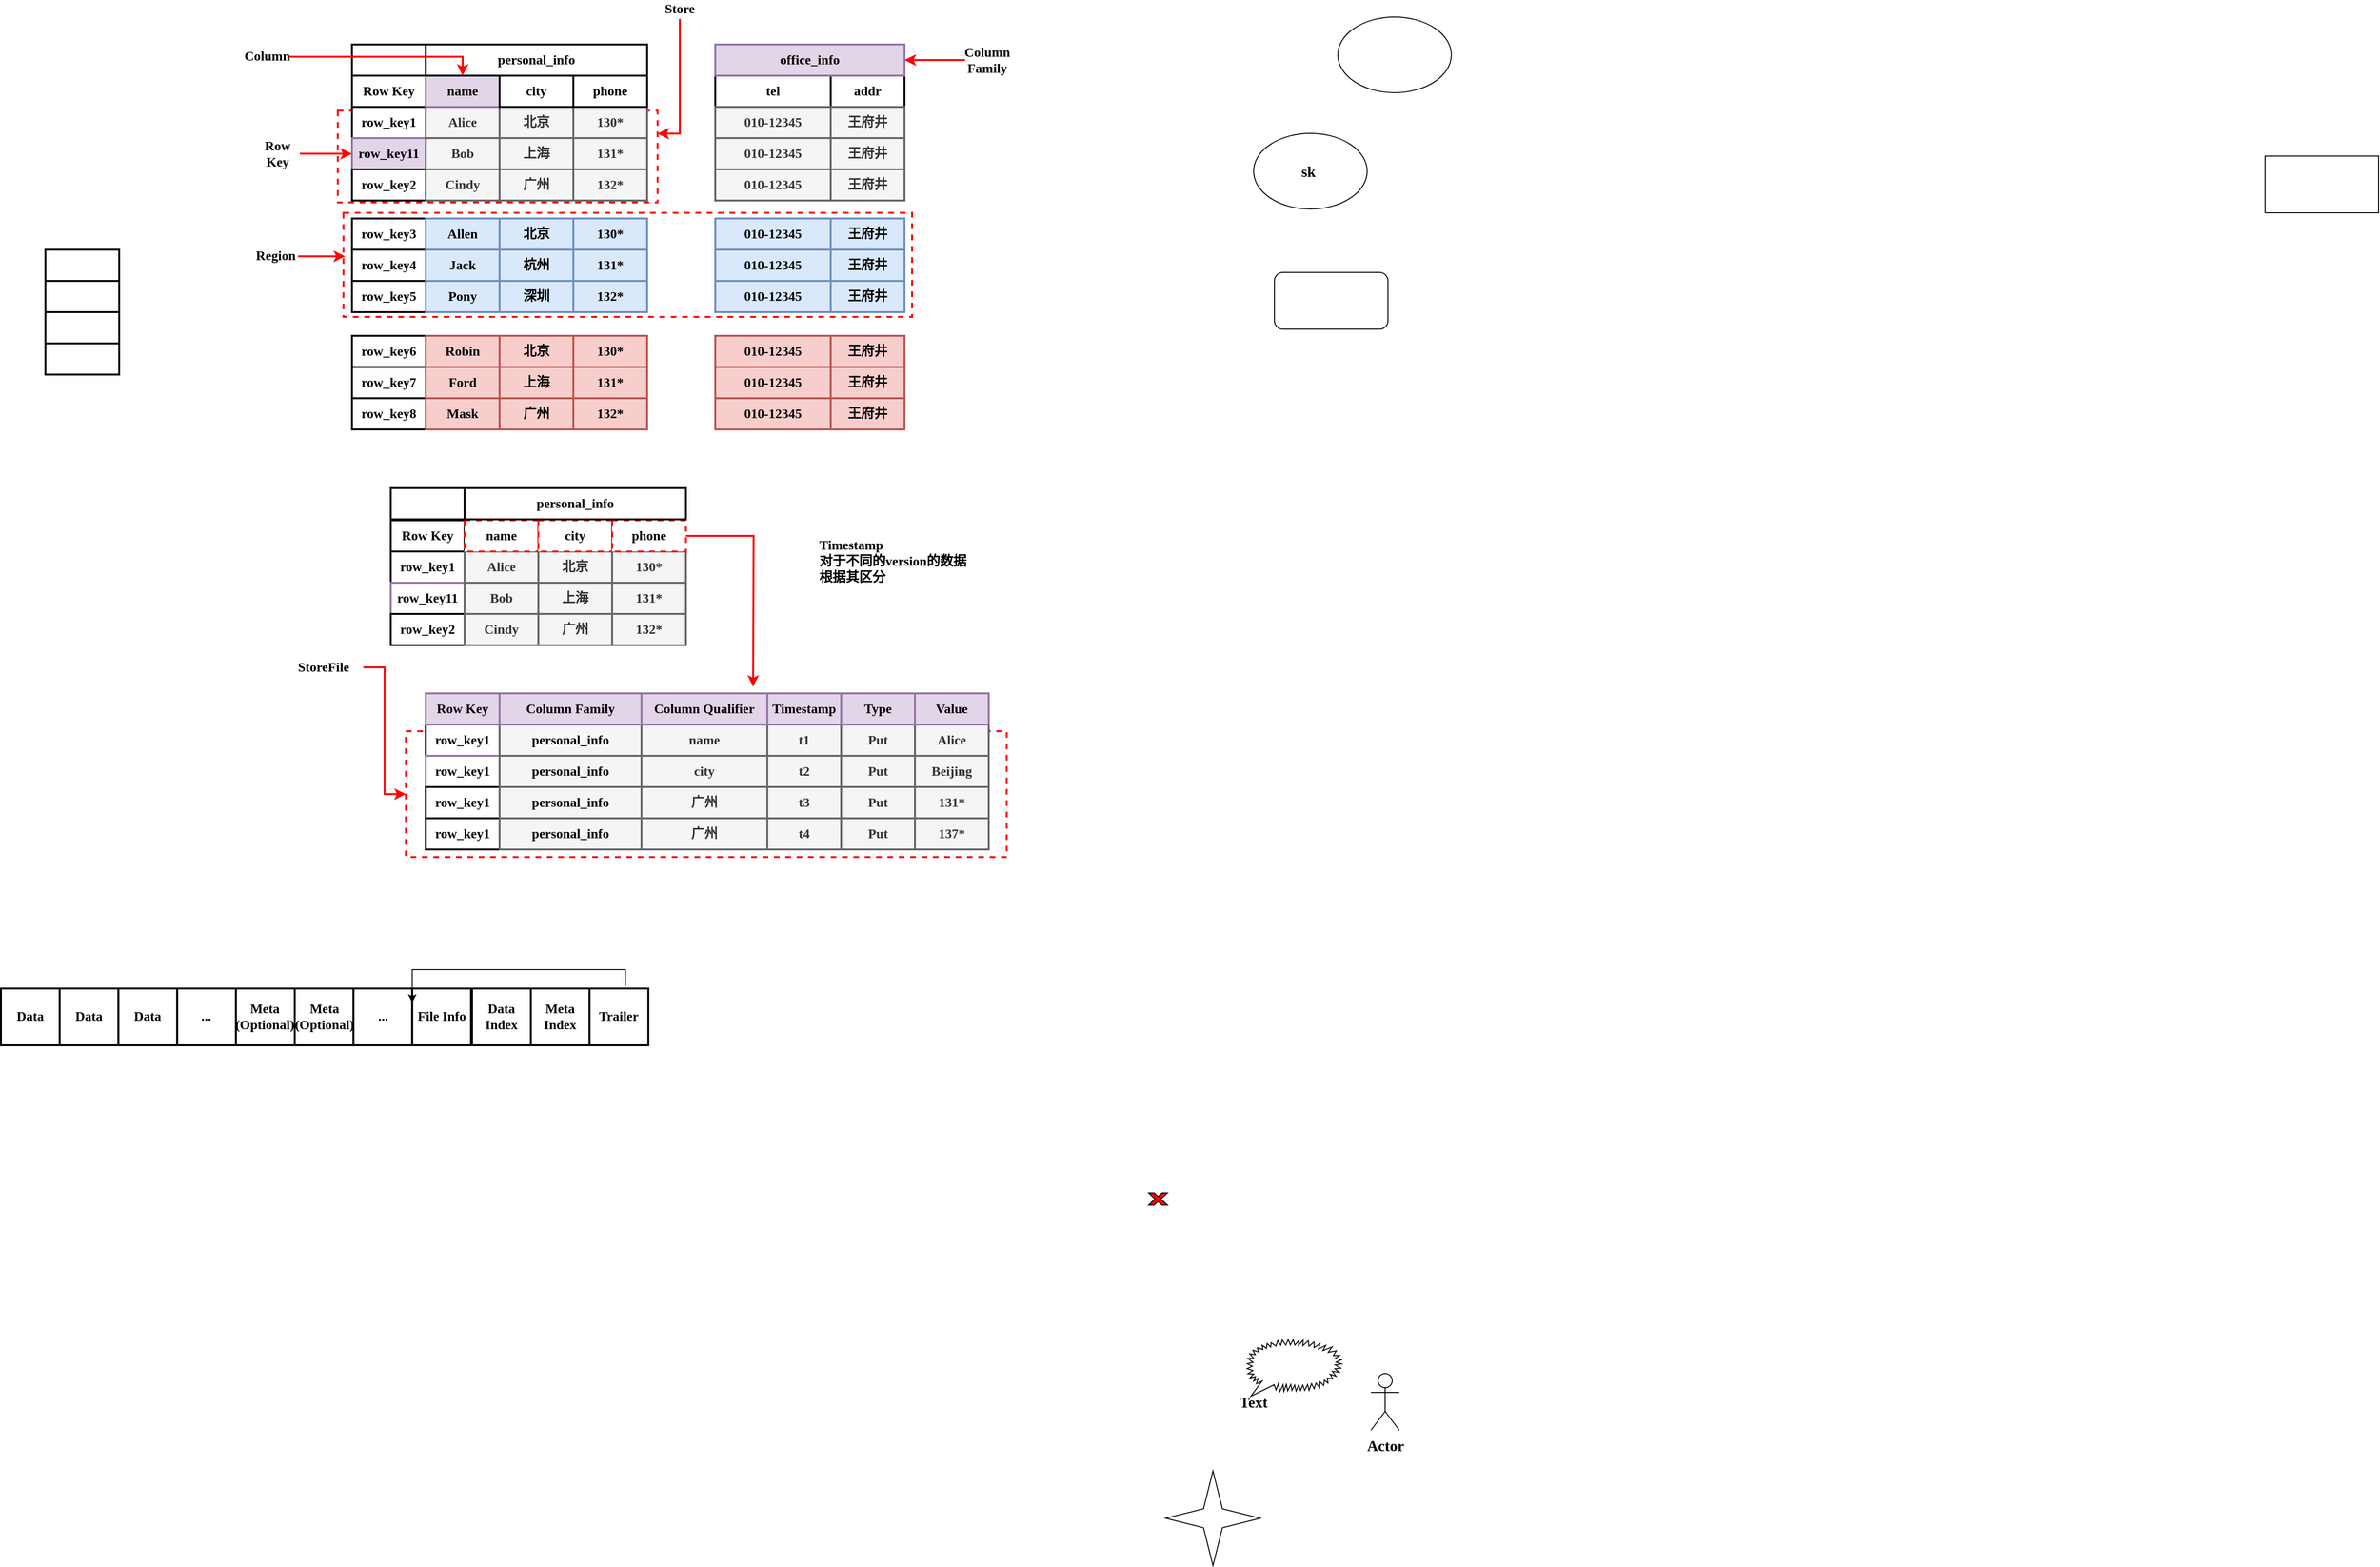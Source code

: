 <mxfile version="14.6.13" type="device"><diagram id="yTHQlGs4TL3CIF2GHuV0" name="第 1 页"><mxGraphModel dx="2306" dy="2036" grid="0" gridSize="10" guides="1" tooltips="1" connect="1" arrows="1" fold="1" page="0" pageScale="1" pageWidth="827" pageHeight="1169" math="0" shadow="0"><root><mxCell id="0"/><mxCell id="1" parent="0"/><mxCell id="HVZRBSFvEH20Pi79gYke-188" value="" style="rounded=0;whiteSpace=wrap;html=1;fontFamily=Comic Sans MS;fontSize=14;strokeColor=#FF0000;strokeWidth=2;fillColor=#FFFFFF;dashed=1;fontStyle=1" parent="1" vertex="1"><mxGeometry x="-713" y="-343" width="635" height="133" as="geometry"/></mxCell><mxCell id="HVZRBSFvEH20Pi79gYke-115" value="" style="rounded=0;whiteSpace=wrap;html=1;fontFamily=Comic Sans MS;fontSize=14;strokeColor=#FF0000;strokeWidth=2;fillColor=#FFFFFF;dashed=1;" parent="1" vertex="1"><mxGeometry x="-785" y="-999" width="338" height="97" as="geometry"/></mxCell><mxCell id="HVZRBSFvEH20Pi79gYke-112" value="" style="rounded=0;whiteSpace=wrap;html=1;fontFamily=Comic Sans MS;fontSize=14;strokeColor=#FF0000;strokeWidth=2;fillColor=#FFFFFF;dashed=1;fontStyle=1" parent="1" vertex="1"><mxGeometry x="-779" y="-891" width="601" height="110" as="geometry"/></mxCell><mxCell id="m-r-DU_sxK5bFgdA5GK0-1" value="" style="rounded=0;whiteSpace=wrap;html=1;fontFamily=Comic Sans MS;fontStyle=1;fontSize=16;" parent="1" vertex="1"><mxGeometry x="1252" y="-951" width="120" height="60" as="geometry"/></mxCell><mxCell id="m-r-DU_sxK5bFgdA5GK0-2" value="Text" style="text;html=1;strokeColor=none;fillColor=none;align=center;verticalAlign=middle;whiteSpace=wrap;rounded=0;fontFamily=Comic Sans MS;fontStyle=1;fontSize=16;" parent="1" vertex="1"><mxGeometry x="163" y="356" width="40" height="20" as="geometry"/></mxCell><mxCell id="m-r-DU_sxK5bFgdA5GK0-3" value="Actor" style="shape=umlActor;verticalLabelPosition=bottom;verticalAlign=top;html=1;outlineConnect=0;fontFamily=Comic Sans MS;fontStyle=1;fontSize=16;" parent="1" vertex="1"><mxGeometry x="307" y="336" width="30" height="60" as="geometry"/></mxCell><mxCell id="m-r-DU_sxK5bFgdA5GK0-4" value="" style="verticalLabelPosition=bottom;verticalAlign=top;html=1;shape=mxgraph.basic.4_point_star_2;dx=0.8;fontFamily=Comic Sans MS;fontStyle=1;fontSize=16;" parent="1" vertex="1"><mxGeometry x="90" y="439" width="100" height="100" as="geometry"/></mxCell><mxCell id="m-r-DU_sxK5bFgdA5GK0-5" value="" style="whiteSpace=wrap;html=1;shape=mxgraph.basic.loud_callout;fontFamily=Comic Sans MS;fontStyle=1;fontSize=16;" parent="1" vertex="1"><mxGeometry x="176" y="300" width="100" height="60" as="geometry"/></mxCell><mxCell id="m-r-DU_sxK5bFgdA5GK0-6" value="" style="verticalLabelPosition=bottom;verticalAlign=top;html=1;shape=mxgraph.basic.x;fontFamily=Comic Sans MS;fillColor=#FF0000;fontStyle=1;fontSize=16;" parent="1" vertex="1"><mxGeometry x="72" y="145" width="20" height="13" as="geometry"/></mxCell><mxCell id="m-r-DU_sxK5bFgdA5GK0-9" value="sk&amp;nbsp;" style="ellipse;whiteSpace=wrap;html=1;fontFamily=Comic Sans MS;fillColor=none;fontStyle=1;fontSize=16;" parent="1" vertex="1"><mxGeometry x="183" y="-975" width="120" height="80" as="geometry"/></mxCell><mxCell id="m-r-DU_sxK5bFgdA5GK0-10" value="" style="ellipse;whiteSpace=wrap;html=1;fontFamily=Comic Sans MS;fillColor=none;fontStyle=1;fontSize=16;" parent="1" vertex="1"><mxGeometry x="272" y="-1098" width="120" height="80" as="geometry"/></mxCell><mxCell id="m-r-DU_sxK5bFgdA5GK0-11" value="" style="rounded=1;whiteSpace=wrap;html=1;fontFamily=Comic Sans MS;fillColor=none;fontStyle=1;fontSize=16;" parent="1" vertex="1"><mxGeometry x="205" y="-828" width="120" height="60" as="geometry"/></mxCell><mxCell id="HVZRBSFvEH20Pi79gYke-19" value="row_key1" style="rounded=0;whiteSpace=wrap;html=1;strokeWidth=2;fontFamily=Comic Sans MS;fontStyle=1;fontSize=14;" parent="1" vertex="1"><mxGeometry x="-770" y="-1003" width="78" height="33" as="geometry"/></mxCell><mxCell id="HVZRBSFvEH20Pi79gYke-20" value="Row Key" style="rounded=0;whiteSpace=wrap;html=1;strokeWidth=2;fontFamily=Comic Sans MS;fontStyle=1;fontSize=14;" parent="1" vertex="1"><mxGeometry x="-770" y="-1036" width="78" height="33" as="geometry"/></mxCell><mxCell id="HVZRBSFvEH20Pi79gYke-22" value="row_key11" style="rounded=0;whiteSpace=wrap;html=1;strokeWidth=2;fontFamily=Comic Sans MS;fontStyle=1;fontSize=14;fillColor=#e1d5e7;strokeColor=#9673a6;" parent="1" vertex="1"><mxGeometry x="-770" y="-970" width="78" height="33" as="geometry"/></mxCell><mxCell id="HVZRBSFvEH20Pi79gYke-23" value="row_key2" style="rounded=0;whiteSpace=wrap;html=1;strokeWidth=2;fontFamily=Comic Sans MS;fontStyle=1;fontSize=14;" parent="1" vertex="1"><mxGeometry x="-770" y="-937" width="78" height="33" as="geometry"/></mxCell><mxCell id="HVZRBSFvEH20Pi79gYke-32" value="" style="rounded=0;whiteSpace=wrap;html=1;strokeWidth=2;fontStyle=1" parent="1" vertex="1"><mxGeometry x="-1094" y="-819" width="78" height="33" as="geometry"/></mxCell><mxCell id="HVZRBSFvEH20Pi79gYke-33" value="" style="rounded=0;whiteSpace=wrap;html=1;strokeWidth=2;fontStyle=1" parent="1" vertex="1"><mxGeometry x="-1094" y="-852" width="78" height="33" as="geometry"/></mxCell><mxCell id="HVZRBSFvEH20Pi79gYke-34" value="" style="rounded=0;whiteSpace=wrap;html=1;strokeWidth=2;fontStyle=1" parent="1" vertex="1"><mxGeometry x="-1094" y="-786" width="78" height="33" as="geometry"/></mxCell><mxCell id="HVZRBSFvEH20Pi79gYke-35" value="" style="rounded=0;whiteSpace=wrap;html=1;strokeWidth=2;fontStyle=1" parent="1" vertex="1"><mxGeometry x="-1094" y="-753" width="78" height="33" as="geometry"/></mxCell><mxCell id="HVZRBSFvEH20Pi79gYke-36" value="Alice" style="rounded=0;whiteSpace=wrap;html=1;strokeWidth=2;fontFamily=Comic Sans MS;fontStyle=1;fontSize=14;fillColor=#f5f5f5;strokeColor=#666666;fontColor=#333333;" parent="1" vertex="1"><mxGeometry x="-692" y="-1003" width="78" height="33" as="geometry"/></mxCell><mxCell id="HVZRBSFvEH20Pi79gYke-37" value="name" style="rounded=0;whiteSpace=wrap;html=1;strokeWidth=2;fontFamily=Comic Sans MS;fontStyle=1;fontSize=14;fillColor=#e1d5e7;strokeColor=#9673a6;" parent="1" vertex="1"><mxGeometry x="-692" y="-1036" width="78" height="33" as="geometry"/></mxCell><mxCell id="HVZRBSFvEH20Pi79gYke-38" value="Bob" style="rounded=0;whiteSpace=wrap;html=1;strokeWidth=2;fontFamily=Comic Sans MS;fontStyle=1;fontSize=14;fillColor=#f5f5f5;strokeColor=#666666;fontColor=#333333;" parent="1" vertex="1"><mxGeometry x="-692" y="-970" width="78" height="33" as="geometry"/></mxCell><mxCell id="HVZRBSFvEH20Pi79gYke-39" value="Cindy" style="rounded=0;whiteSpace=wrap;html=1;strokeWidth=2;fontFamily=Comic Sans MS;fontStyle=1;fontSize=14;fillColor=#f5f5f5;strokeColor=#666666;fontColor=#333333;" parent="1" vertex="1"><mxGeometry x="-692" y="-937" width="78" height="33" as="geometry"/></mxCell><mxCell id="HVZRBSFvEH20Pi79gYke-40" value="北京" style="rounded=0;whiteSpace=wrap;html=1;strokeWidth=2;fontFamily=Comic Sans MS;fontStyle=1;fontSize=14;fillColor=#f5f5f5;strokeColor=#666666;fontColor=#333333;" parent="1" vertex="1"><mxGeometry x="-614" y="-1003" width="78" height="33" as="geometry"/></mxCell><mxCell id="HVZRBSFvEH20Pi79gYke-41" value="city" style="rounded=0;whiteSpace=wrap;html=1;strokeWidth=2;fontFamily=Comic Sans MS;fontStyle=1;fontSize=14;" parent="1" vertex="1"><mxGeometry x="-614" y="-1036" width="78" height="33" as="geometry"/></mxCell><mxCell id="HVZRBSFvEH20Pi79gYke-42" value="上海" style="rounded=0;whiteSpace=wrap;html=1;strokeWidth=2;fontFamily=Comic Sans MS;fontStyle=1;fontSize=14;fillColor=#f5f5f5;strokeColor=#666666;fontColor=#333333;" parent="1" vertex="1"><mxGeometry x="-614" y="-970" width="78" height="33" as="geometry"/></mxCell><mxCell id="HVZRBSFvEH20Pi79gYke-43" value="广州" style="rounded=0;whiteSpace=wrap;html=1;strokeWidth=2;fontFamily=Comic Sans MS;fontStyle=1;fontSize=14;fillColor=#f5f5f5;strokeColor=#666666;fontColor=#333333;" parent="1" vertex="1"><mxGeometry x="-614" y="-937" width="78" height="33" as="geometry"/></mxCell><mxCell id="HVZRBSFvEH20Pi79gYke-44" value="130*" style="rounded=0;whiteSpace=wrap;html=1;strokeWidth=2;fontFamily=Comic Sans MS;fontStyle=1;fontSize=14;fillColor=#f5f5f5;strokeColor=#666666;fontColor=#333333;" parent="1" vertex="1"><mxGeometry x="-536" y="-1003" width="78" height="33" as="geometry"/></mxCell><mxCell id="HVZRBSFvEH20Pi79gYke-45" value="phone" style="rounded=0;whiteSpace=wrap;html=1;strokeWidth=2;fontFamily=Comic Sans MS;fontStyle=1;fontSize=14;" parent="1" vertex="1"><mxGeometry x="-536" y="-1036" width="78" height="33" as="geometry"/></mxCell><mxCell id="HVZRBSFvEH20Pi79gYke-46" value="&lt;span&gt;131*&lt;/span&gt;" style="rounded=0;whiteSpace=wrap;html=1;strokeWidth=2;fontFamily=Comic Sans MS;fontStyle=1;fontSize=14;fillColor=#f5f5f5;strokeColor=#666666;fontColor=#333333;" parent="1" vertex="1"><mxGeometry x="-536" y="-970" width="78" height="33" as="geometry"/></mxCell><mxCell id="HVZRBSFvEH20Pi79gYke-47" value="&lt;span&gt;132*&lt;/span&gt;" style="rounded=0;whiteSpace=wrap;html=1;strokeWidth=2;fontFamily=Comic Sans MS;fontStyle=1;fontSize=14;fillColor=#f5f5f5;strokeColor=#666666;fontColor=#333333;" parent="1" vertex="1"><mxGeometry x="-536" y="-937" width="78" height="33" as="geometry"/></mxCell><mxCell id="HVZRBSFvEH20Pi79gYke-52" value="personal_info" style="rounded=0;whiteSpace=wrap;html=1;strokeWidth=2;fontFamily=Comic Sans MS;fontStyle=1;fontSize=14;" parent="1" vertex="1"><mxGeometry x="-692" y="-1069" width="234" height="33" as="geometry"/></mxCell><mxCell id="HVZRBSFvEH20Pi79gYke-53" value="" style="rounded=0;whiteSpace=wrap;html=1;strokeWidth=2;fontFamily=Comic Sans MS;fontStyle=1;fontSize=14;" parent="1" vertex="1"><mxGeometry x="-770" y="-1069" width="78" height="33" as="geometry"/></mxCell><mxCell id="HVZRBSFvEH20Pi79gYke-54" value="row_key3" style="rounded=0;whiteSpace=wrap;html=1;strokeWidth=2;fontFamily=Comic Sans MS;fontStyle=1;fontSize=14;" parent="1" vertex="1"><mxGeometry x="-770" y="-885" width="78" height="33" as="geometry"/></mxCell><mxCell id="HVZRBSFvEH20Pi79gYke-55" value="row_key4" style="rounded=0;whiteSpace=wrap;html=1;strokeWidth=2;fontFamily=Comic Sans MS;fontStyle=1;fontSize=14;" parent="1" vertex="1"><mxGeometry x="-770" y="-852" width="78" height="33" as="geometry"/></mxCell><mxCell id="HVZRBSFvEH20Pi79gYke-56" value="row_key5" style="rounded=0;whiteSpace=wrap;html=1;strokeWidth=2;fontFamily=Comic Sans MS;fontStyle=1;fontSize=14;" parent="1" vertex="1"><mxGeometry x="-770" y="-819" width="78" height="33" as="geometry"/></mxCell><mxCell id="HVZRBSFvEH20Pi79gYke-57" value="Allen" style="rounded=0;whiteSpace=wrap;html=1;strokeWidth=2;fontFamily=Comic Sans MS;fontStyle=1;fontSize=14;fillColor=#dae8fc;strokeColor=#6c8ebf;" parent="1" vertex="1"><mxGeometry x="-692" y="-885" width="78" height="33" as="geometry"/></mxCell><mxCell id="HVZRBSFvEH20Pi79gYke-58" value="Jack" style="rounded=0;whiteSpace=wrap;html=1;strokeWidth=2;fontFamily=Comic Sans MS;fontStyle=1;fontSize=14;fillColor=#dae8fc;strokeColor=#6c8ebf;" parent="1" vertex="1"><mxGeometry x="-692" y="-852" width="78" height="33" as="geometry"/></mxCell><mxCell id="HVZRBSFvEH20Pi79gYke-59" value="Pony" style="rounded=0;whiteSpace=wrap;html=1;strokeWidth=2;fontFamily=Comic Sans MS;fontStyle=1;fontSize=14;fillColor=#dae8fc;strokeColor=#6c8ebf;" parent="1" vertex="1"><mxGeometry x="-692" y="-819" width="78" height="33" as="geometry"/></mxCell><mxCell id="HVZRBSFvEH20Pi79gYke-60" value="北京" style="rounded=0;whiteSpace=wrap;html=1;strokeWidth=2;fontFamily=Comic Sans MS;fontStyle=1;fontSize=14;fillColor=#dae8fc;strokeColor=#6c8ebf;" parent="1" vertex="1"><mxGeometry x="-614" y="-885" width="78" height="33" as="geometry"/></mxCell><mxCell id="HVZRBSFvEH20Pi79gYke-61" value="杭州" style="rounded=0;whiteSpace=wrap;html=1;strokeWidth=2;fontFamily=Comic Sans MS;fontStyle=1;fontSize=14;fillColor=#dae8fc;strokeColor=#6c8ebf;" parent="1" vertex="1"><mxGeometry x="-614" y="-852" width="78" height="33" as="geometry"/></mxCell><mxCell id="HVZRBSFvEH20Pi79gYke-62" value="深圳" style="rounded=0;whiteSpace=wrap;html=1;strokeWidth=2;fontFamily=Comic Sans MS;fontStyle=1;fontSize=14;fillColor=#dae8fc;strokeColor=#6c8ebf;" parent="1" vertex="1"><mxGeometry x="-614" y="-819" width="78" height="33" as="geometry"/></mxCell><mxCell id="HVZRBSFvEH20Pi79gYke-63" value="130*" style="rounded=0;whiteSpace=wrap;html=1;strokeWidth=2;fontFamily=Comic Sans MS;fontStyle=1;fontSize=14;fillColor=#dae8fc;strokeColor=#6c8ebf;" parent="1" vertex="1"><mxGeometry x="-536" y="-885" width="78" height="33" as="geometry"/></mxCell><mxCell id="HVZRBSFvEH20Pi79gYke-64" value="&lt;span&gt;131*&lt;/span&gt;" style="rounded=0;whiteSpace=wrap;html=1;strokeWidth=2;fontFamily=Comic Sans MS;fontStyle=1;fontSize=14;fillColor=#dae8fc;strokeColor=#6c8ebf;" parent="1" vertex="1"><mxGeometry x="-536" y="-852" width="78" height="33" as="geometry"/></mxCell><mxCell id="HVZRBSFvEH20Pi79gYke-65" value="&lt;span&gt;132*&lt;/span&gt;" style="rounded=0;whiteSpace=wrap;html=1;strokeWidth=2;fontFamily=Comic Sans MS;fontStyle=1;fontSize=14;fillColor=#dae8fc;strokeColor=#6c8ebf;" parent="1" vertex="1"><mxGeometry x="-536" y="-819" width="78" height="33" as="geometry"/></mxCell><mxCell id="HVZRBSFvEH20Pi79gYke-66" value="row_key6" style="rounded=0;whiteSpace=wrap;html=1;strokeWidth=2;fontFamily=Comic Sans MS;fontStyle=1;fontSize=14;" parent="1" vertex="1"><mxGeometry x="-770" y="-761" width="78" height="33" as="geometry"/></mxCell><mxCell id="HVZRBSFvEH20Pi79gYke-67" value="row_key7" style="rounded=0;whiteSpace=wrap;html=1;strokeWidth=2;fontFamily=Comic Sans MS;fontStyle=1;fontSize=14;" parent="1" vertex="1"><mxGeometry x="-770" y="-728" width="78" height="33" as="geometry"/></mxCell><mxCell id="HVZRBSFvEH20Pi79gYke-68" value="row_key8" style="rounded=0;whiteSpace=wrap;html=1;strokeWidth=2;fontFamily=Comic Sans MS;fontStyle=1;fontSize=14;" parent="1" vertex="1"><mxGeometry x="-770" y="-695" width="78" height="33" as="geometry"/></mxCell><mxCell id="HVZRBSFvEH20Pi79gYke-69" value="Robin" style="rounded=0;whiteSpace=wrap;html=1;strokeWidth=2;fontFamily=Comic Sans MS;fontStyle=1;fontSize=14;fillColor=#f8cecc;strokeColor=#b85450;" parent="1" vertex="1"><mxGeometry x="-692" y="-761" width="78" height="33" as="geometry"/></mxCell><mxCell id="HVZRBSFvEH20Pi79gYke-70" value="Ford" style="rounded=0;whiteSpace=wrap;html=1;strokeWidth=2;fontFamily=Comic Sans MS;fontStyle=1;fontSize=14;fillColor=#f8cecc;strokeColor=#b85450;" parent="1" vertex="1"><mxGeometry x="-692" y="-728" width="78" height="33" as="geometry"/></mxCell><mxCell id="HVZRBSFvEH20Pi79gYke-71" value="Mask" style="rounded=0;whiteSpace=wrap;html=1;strokeWidth=2;fontFamily=Comic Sans MS;fontStyle=1;fontSize=14;fillColor=#f8cecc;strokeColor=#b85450;" parent="1" vertex="1"><mxGeometry x="-692" y="-695" width="78" height="33" as="geometry"/></mxCell><mxCell id="HVZRBSFvEH20Pi79gYke-72" value="北京" style="rounded=0;whiteSpace=wrap;html=1;strokeWidth=2;fontFamily=Comic Sans MS;fontStyle=1;fontSize=14;fillColor=#f8cecc;strokeColor=#b85450;" parent="1" vertex="1"><mxGeometry x="-614" y="-761" width="78" height="33" as="geometry"/></mxCell><mxCell id="HVZRBSFvEH20Pi79gYke-73" value="上海" style="rounded=0;whiteSpace=wrap;html=1;strokeWidth=2;fontFamily=Comic Sans MS;fontStyle=1;fontSize=14;fillColor=#f8cecc;strokeColor=#b85450;" parent="1" vertex="1"><mxGeometry x="-614" y="-728" width="78" height="33" as="geometry"/></mxCell><mxCell id="HVZRBSFvEH20Pi79gYke-74" value="广州" style="rounded=0;whiteSpace=wrap;html=1;strokeWidth=2;fontFamily=Comic Sans MS;fontStyle=1;fontSize=14;fillColor=#f8cecc;strokeColor=#b85450;" parent="1" vertex="1"><mxGeometry x="-614" y="-695" width="78" height="33" as="geometry"/></mxCell><mxCell id="HVZRBSFvEH20Pi79gYke-75" value="130*" style="rounded=0;whiteSpace=wrap;html=1;strokeWidth=2;fontFamily=Comic Sans MS;fontStyle=1;fontSize=14;fillColor=#f8cecc;strokeColor=#b85450;" parent="1" vertex="1"><mxGeometry x="-536" y="-761" width="78" height="33" as="geometry"/></mxCell><mxCell id="HVZRBSFvEH20Pi79gYke-76" value="&lt;span&gt;131*&lt;/span&gt;" style="rounded=0;whiteSpace=wrap;html=1;strokeWidth=2;fontFamily=Comic Sans MS;fontStyle=1;fontSize=14;fillColor=#f8cecc;strokeColor=#b85450;" parent="1" vertex="1"><mxGeometry x="-536" y="-728" width="78" height="33" as="geometry"/></mxCell><mxCell id="HVZRBSFvEH20Pi79gYke-77" value="&lt;span&gt;132*&lt;/span&gt;" style="rounded=0;whiteSpace=wrap;html=1;strokeWidth=2;fontFamily=Comic Sans MS;fontStyle=1;fontSize=14;fillColor=#f8cecc;strokeColor=#b85450;" parent="1" vertex="1"><mxGeometry x="-536" y="-695" width="78" height="33" as="geometry"/></mxCell><mxCell id="HVZRBSFvEH20Pi79gYke-78" value="tel" style="rounded=0;whiteSpace=wrap;html=1;strokeWidth=2;fontFamily=Comic Sans MS;fontStyle=1;fontSize=14;" parent="1" vertex="1"><mxGeometry x="-386" y="-1036" width="122" height="33" as="geometry"/></mxCell><mxCell id="HVZRBSFvEH20Pi79gYke-79" value="010-12345" style="rounded=0;whiteSpace=wrap;html=1;strokeWidth=2;fontFamily=Comic Sans MS;fontStyle=1;fontSize=14;fillColor=#f5f5f5;strokeColor=#666666;fontColor=#333333;" parent="1" vertex="1"><mxGeometry x="-386" y="-1003" width="122" height="33" as="geometry"/></mxCell><mxCell id="HVZRBSFvEH20Pi79gYke-80" value="&lt;span&gt;addr&lt;/span&gt;" style="rounded=0;whiteSpace=wrap;html=1;strokeWidth=2;fontFamily=Comic Sans MS;fontStyle=1;fontSize=14;" parent="1" vertex="1"><mxGeometry x="-264" y="-1036" width="78" height="33" as="geometry"/></mxCell><mxCell id="HVZRBSFvEH20Pi79gYke-81" value="王府井" style="rounded=0;whiteSpace=wrap;html=1;strokeWidth=2;fontFamily=Comic Sans MS;fontStyle=1;fontSize=14;fillColor=#f5f5f5;strokeColor=#666666;fontColor=#333333;" parent="1" vertex="1"><mxGeometry x="-264" y="-1003" width="78" height="33" as="geometry"/></mxCell><mxCell id="HVZRBSFvEH20Pi79gYke-82" value="office_info" style="rounded=0;whiteSpace=wrap;html=1;strokeWidth=2;fontFamily=Comic Sans MS;fontStyle=1;fontSize=14;strokeColor=#9673a6;fillColor=#e1d5e7;" parent="1" vertex="1"><mxGeometry x="-386" y="-1069" width="200" height="33" as="geometry"/></mxCell><mxCell id="HVZRBSFvEH20Pi79gYke-84" value="010-12345" style="rounded=0;whiteSpace=wrap;html=1;strokeWidth=2;fontFamily=Comic Sans MS;fontStyle=1;fontSize=14;fillColor=#f5f5f5;strokeColor=#666666;fontColor=#333333;" parent="1" vertex="1"><mxGeometry x="-386" y="-970" width="122" height="33" as="geometry"/></mxCell><mxCell id="HVZRBSFvEH20Pi79gYke-85" value="王府井" style="rounded=0;whiteSpace=wrap;html=1;strokeWidth=2;fontFamily=Comic Sans MS;fontStyle=1;fontSize=14;fillColor=#f5f5f5;strokeColor=#666666;fontColor=#333333;" parent="1" vertex="1"><mxGeometry x="-264" y="-970" width="78" height="33" as="geometry"/></mxCell><mxCell id="HVZRBSFvEH20Pi79gYke-86" value="010-12345" style="rounded=0;whiteSpace=wrap;html=1;strokeWidth=2;fontFamily=Comic Sans MS;fontStyle=1;fontSize=14;fillColor=#f5f5f5;strokeColor=#666666;fontColor=#333333;" parent="1" vertex="1"><mxGeometry x="-386" y="-937" width="122" height="33" as="geometry"/></mxCell><mxCell id="HVZRBSFvEH20Pi79gYke-87" value="王府井" style="rounded=0;whiteSpace=wrap;html=1;strokeWidth=2;fontFamily=Comic Sans MS;fontStyle=1;fontSize=14;fillColor=#f5f5f5;strokeColor=#666666;fontColor=#333333;" parent="1" vertex="1"><mxGeometry x="-264" y="-937" width="78" height="33" as="geometry"/></mxCell><mxCell id="HVZRBSFvEH20Pi79gYke-88" value="010-12345" style="rounded=0;whiteSpace=wrap;html=1;strokeWidth=2;fontFamily=Comic Sans MS;fontStyle=1;fontSize=14;fillColor=#dae8fc;strokeColor=#6c8ebf;" parent="1" vertex="1"><mxGeometry x="-386" y="-885" width="122" height="33" as="geometry"/></mxCell><mxCell id="HVZRBSFvEH20Pi79gYke-89" value="王府井" style="rounded=0;whiteSpace=wrap;html=1;strokeWidth=2;fontFamily=Comic Sans MS;fontStyle=1;fontSize=14;fillColor=#dae8fc;strokeColor=#6c8ebf;" parent="1" vertex="1"><mxGeometry x="-264" y="-885" width="78" height="33" as="geometry"/></mxCell><mxCell id="HVZRBSFvEH20Pi79gYke-90" value="010-12345" style="rounded=0;whiteSpace=wrap;html=1;strokeWidth=2;fontFamily=Comic Sans MS;fontStyle=1;fontSize=14;fillColor=#dae8fc;strokeColor=#6c8ebf;" parent="1" vertex="1"><mxGeometry x="-386" y="-852" width="122" height="33" as="geometry"/></mxCell><mxCell id="HVZRBSFvEH20Pi79gYke-91" value="王府井" style="rounded=0;whiteSpace=wrap;html=1;strokeWidth=2;fontFamily=Comic Sans MS;fontStyle=1;fontSize=14;fillColor=#dae8fc;strokeColor=#6c8ebf;" parent="1" vertex="1"><mxGeometry x="-264" y="-852" width="78" height="33" as="geometry"/></mxCell><mxCell id="HVZRBSFvEH20Pi79gYke-92" value="010-12345" style="rounded=0;whiteSpace=wrap;html=1;strokeWidth=2;fontFamily=Comic Sans MS;fontStyle=1;fontSize=14;fillColor=#dae8fc;strokeColor=#6c8ebf;" parent="1" vertex="1"><mxGeometry x="-386" y="-819" width="122" height="33" as="geometry"/></mxCell><mxCell id="HVZRBSFvEH20Pi79gYke-93" value="王府井" style="rounded=0;whiteSpace=wrap;html=1;strokeWidth=2;fontFamily=Comic Sans MS;fontStyle=1;fontSize=14;fillColor=#dae8fc;strokeColor=#6c8ebf;" parent="1" vertex="1"><mxGeometry x="-264" y="-819" width="78" height="33" as="geometry"/></mxCell><mxCell id="HVZRBSFvEH20Pi79gYke-94" value="010-12345" style="rounded=0;whiteSpace=wrap;html=1;strokeWidth=2;fontFamily=Comic Sans MS;fontStyle=1;fontSize=14;fillColor=#f8cecc;strokeColor=#b85450;" parent="1" vertex="1"><mxGeometry x="-386" y="-761" width="122" height="33" as="geometry"/></mxCell><mxCell id="HVZRBSFvEH20Pi79gYke-95" value="王府井" style="rounded=0;whiteSpace=wrap;html=1;strokeWidth=2;fontFamily=Comic Sans MS;fontStyle=1;fontSize=14;fillColor=#f8cecc;strokeColor=#b85450;" parent="1" vertex="1"><mxGeometry x="-264" y="-761" width="78" height="33" as="geometry"/></mxCell><mxCell id="HVZRBSFvEH20Pi79gYke-96" value="010-12345" style="rounded=0;whiteSpace=wrap;html=1;strokeWidth=2;fontFamily=Comic Sans MS;fontStyle=1;fontSize=14;fillColor=#f8cecc;strokeColor=#b85450;" parent="1" vertex="1"><mxGeometry x="-386" y="-728" width="122" height="33" as="geometry"/></mxCell><mxCell id="HVZRBSFvEH20Pi79gYke-97" value="王府井" style="rounded=0;whiteSpace=wrap;html=1;strokeWidth=2;fontFamily=Comic Sans MS;fontStyle=1;fontSize=14;fillColor=#f8cecc;strokeColor=#b85450;" parent="1" vertex="1"><mxGeometry x="-264" y="-728" width="78" height="33" as="geometry"/></mxCell><mxCell id="HVZRBSFvEH20Pi79gYke-98" value="010-12345" style="rounded=0;whiteSpace=wrap;html=1;strokeWidth=2;fontFamily=Comic Sans MS;fontStyle=1;fontSize=14;fillColor=#f8cecc;strokeColor=#b85450;" parent="1" vertex="1"><mxGeometry x="-386" y="-695" width="122" height="33" as="geometry"/></mxCell><mxCell id="HVZRBSFvEH20Pi79gYke-99" value="王府井" style="rounded=0;whiteSpace=wrap;html=1;strokeWidth=2;fontFamily=Comic Sans MS;fontStyle=1;fontSize=14;fillColor=#f8cecc;strokeColor=#b85450;" parent="1" vertex="1"><mxGeometry x="-264" y="-695" width="78" height="33" as="geometry"/></mxCell><mxCell id="HVZRBSFvEH20Pi79gYke-105" style="edgeStyle=orthogonalEdgeStyle;rounded=0;orthogonalLoop=1;jettySize=auto;html=1;fontFamily=Comic Sans MS;fontSize=14;strokeColor=#FF0000;strokeWidth=2;fontStyle=1" parent="1" source="HVZRBSFvEH20Pi79gYke-103" target="HVZRBSFvEH20Pi79gYke-37" edge="1"><mxGeometry relative="1" as="geometry"/></mxCell><mxCell id="HVZRBSFvEH20Pi79gYke-103" value="Column" style="text;html=1;strokeColor=none;fillColor=none;align=center;verticalAlign=middle;whiteSpace=wrap;rounded=0;fontFamily=Comic Sans MS;fontSize=14;fontStyle=1" parent="1" vertex="1"><mxGeometry x="-883" y="-1066" width="47" height="20" as="geometry"/></mxCell><mxCell id="HVZRBSFvEH20Pi79gYke-107" style="edgeStyle=orthogonalEdgeStyle;rounded=0;orthogonalLoop=1;jettySize=auto;html=1;entryX=1;entryY=0.5;entryDx=0;entryDy=0;fontFamily=Comic Sans MS;fontSize=14;strokeColor=#FF0000;strokeWidth=2;fontStyle=1" parent="1" source="HVZRBSFvEH20Pi79gYke-106" target="HVZRBSFvEH20Pi79gYke-82" edge="1"><mxGeometry relative="1" as="geometry"/></mxCell><mxCell id="HVZRBSFvEH20Pi79gYke-106" value="Column Family" style="text;html=1;strokeColor=none;fillColor=none;align=center;verticalAlign=middle;whiteSpace=wrap;rounded=0;fontFamily=Comic Sans MS;fontSize=14;fontStyle=1" parent="1" vertex="1"><mxGeometry x="-122" y="-1065.75" width="47" height="26.5" as="geometry"/></mxCell><mxCell id="HVZRBSFvEH20Pi79gYke-109" style="edgeStyle=orthogonalEdgeStyle;rounded=0;orthogonalLoop=1;jettySize=auto;html=1;entryX=0;entryY=0.5;entryDx=0;entryDy=0;fontFamily=Comic Sans MS;fontSize=14;strokeColor=#FF0000;strokeWidth=2;fontStyle=1" parent="1" source="HVZRBSFvEH20Pi79gYke-108" target="HVZRBSFvEH20Pi79gYke-22" edge="1"><mxGeometry relative="1" as="geometry"/></mxCell><mxCell id="HVZRBSFvEH20Pi79gYke-108" value="Row Key" style="text;html=1;strokeColor=none;fillColor=none;align=center;verticalAlign=middle;whiteSpace=wrap;rounded=0;fontFamily=Comic Sans MS;fontSize=14;fontStyle=1" parent="1" vertex="1"><mxGeometry x="-872" y="-963.5" width="47" height="20" as="geometry"/></mxCell><mxCell id="HVZRBSFvEH20Pi79gYke-114" style="edgeStyle=orthogonalEdgeStyle;rounded=0;orthogonalLoop=1;jettySize=auto;html=1;entryX=0.003;entryY=0.418;entryDx=0;entryDy=0;entryPerimeter=0;fontFamily=Comic Sans MS;fontSize=14;strokeColor=#FF0000;strokeWidth=2;fontStyle=1" parent="1" source="HVZRBSFvEH20Pi79gYke-113" target="HVZRBSFvEH20Pi79gYke-112" edge="1"><mxGeometry relative="1" as="geometry"/></mxCell><mxCell id="HVZRBSFvEH20Pi79gYke-113" value="Region" style="text;html=1;strokeColor=none;fillColor=none;align=center;verticalAlign=middle;whiteSpace=wrap;rounded=0;fontFamily=Comic Sans MS;fontSize=14;fontStyle=1" parent="1" vertex="1"><mxGeometry x="-874" y="-855" width="47" height="20" as="geometry"/></mxCell><mxCell id="HVZRBSFvEH20Pi79gYke-117" style="edgeStyle=orthogonalEdgeStyle;rounded=0;orthogonalLoop=1;jettySize=auto;html=1;entryX=1;entryY=0.25;entryDx=0;entryDy=0;fontFamily=Comic Sans MS;fontSize=14;strokeColor=#FF0000;strokeWidth=2;" parent="1" source="HVZRBSFvEH20Pi79gYke-116" target="HVZRBSFvEH20Pi79gYke-115" edge="1"><mxGeometry relative="1" as="geometry"/></mxCell><mxCell id="HVZRBSFvEH20Pi79gYke-116" value="Store" style="text;html=1;strokeColor=none;fillColor=none;align=center;verticalAlign=middle;whiteSpace=wrap;rounded=0;fontFamily=Comic Sans MS;fontSize=14;fontStyle=1" parent="1" vertex="1"><mxGeometry x="-447" y="-1116" width="47" height="20" as="geometry"/></mxCell><mxCell id="HVZRBSFvEH20Pi79gYke-122" value="row_key1" style="rounded=0;whiteSpace=wrap;html=1;strokeWidth=2;fontFamily=Comic Sans MS;fontStyle=1;fontSize=14;" parent="1" vertex="1"><mxGeometry x="-729" y="-533" width="78" height="33" as="geometry"/></mxCell><mxCell id="HVZRBSFvEH20Pi79gYke-123" value="Row Key" style="rounded=0;whiteSpace=wrap;html=1;strokeWidth=2;fontFamily=Comic Sans MS;fontStyle=1;fontSize=14;" parent="1" vertex="1"><mxGeometry x="-729" y="-566" width="78" height="33" as="geometry"/></mxCell><mxCell id="HVZRBSFvEH20Pi79gYke-124" value="row_key11" style="rounded=0;whiteSpace=wrap;html=1;strokeWidth=2;fontFamily=Comic Sans MS;fontStyle=1;fontSize=14;strokeColor=#9673a6;fillColor=#FFFFFF;" parent="1" vertex="1"><mxGeometry x="-729" y="-500" width="78" height="33" as="geometry"/></mxCell><mxCell id="HVZRBSFvEH20Pi79gYke-125" value="row_key2" style="rounded=0;whiteSpace=wrap;html=1;strokeWidth=2;fontFamily=Comic Sans MS;fontStyle=1;fontSize=14;" parent="1" vertex="1"><mxGeometry x="-729" y="-467" width="78" height="33" as="geometry"/></mxCell><mxCell id="HVZRBSFvEH20Pi79gYke-126" value="Alice" style="rounded=0;whiteSpace=wrap;html=1;strokeWidth=2;fontFamily=Comic Sans MS;fontStyle=1;fontSize=14;fillColor=#f5f5f5;strokeColor=#666666;fontColor=#333333;" parent="1" vertex="1"><mxGeometry x="-651" y="-533" width="78" height="33" as="geometry"/></mxCell><mxCell id="HVZRBSFvEH20Pi79gYke-127" value="name" style="rounded=0;whiteSpace=wrap;html=1;strokeWidth=2;fontFamily=Comic Sans MS;fontStyle=1;fontSize=14;fillColor=#FFFFFF;dashed=1;strokeColor=#FF0000;" parent="1" vertex="1"><mxGeometry x="-651" y="-566" width="78" height="33" as="geometry"/></mxCell><mxCell id="HVZRBSFvEH20Pi79gYke-128" value="Bob" style="rounded=0;whiteSpace=wrap;html=1;strokeWidth=2;fontFamily=Comic Sans MS;fontStyle=1;fontSize=14;fillColor=#f5f5f5;strokeColor=#666666;fontColor=#333333;" parent="1" vertex="1"><mxGeometry x="-651" y="-500" width="78" height="33" as="geometry"/></mxCell><mxCell id="HVZRBSFvEH20Pi79gYke-129" value="Cindy" style="rounded=0;whiteSpace=wrap;html=1;strokeWidth=2;fontFamily=Comic Sans MS;fontStyle=1;fontSize=14;fillColor=#f5f5f5;strokeColor=#666666;fontColor=#333333;" parent="1" vertex="1"><mxGeometry x="-651" y="-467" width="78" height="33" as="geometry"/></mxCell><mxCell id="HVZRBSFvEH20Pi79gYke-130" value="北京" style="rounded=0;whiteSpace=wrap;html=1;strokeWidth=2;fontFamily=Comic Sans MS;fontStyle=1;fontSize=14;fillColor=#f5f5f5;strokeColor=#666666;fontColor=#333333;" parent="1" vertex="1"><mxGeometry x="-573" y="-533" width="78" height="33" as="geometry"/></mxCell><mxCell id="HVZRBSFvEH20Pi79gYke-131" value="city" style="rounded=0;whiteSpace=wrap;html=1;strokeWidth=2;fontFamily=Comic Sans MS;fontStyle=1;fontSize=14;dashed=1;strokeColor=#FF0000;" parent="1" vertex="1"><mxGeometry x="-573" y="-566" width="78" height="33" as="geometry"/></mxCell><mxCell id="HVZRBSFvEH20Pi79gYke-132" value="上海" style="rounded=0;whiteSpace=wrap;html=1;strokeWidth=2;fontFamily=Comic Sans MS;fontStyle=1;fontSize=14;fillColor=#f5f5f5;strokeColor=#666666;fontColor=#333333;" parent="1" vertex="1"><mxGeometry x="-573" y="-500" width="78" height="33" as="geometry"/></mxCell><mxCell id="HVZRBSFvEH20Pi79gYke-133" value="广州" style="rounded=0;whiteSpace=wrap;html=1;strokeWidth=2;fontFamily=Comic Sans MS;fontStyle=1;fontSize=14;fillColor=#f5f5f5;strokeColor=#666666;fontColor=#333333;" parent="1" vertex="1"><mxGeometry x="-573" y="-467" width="78" height="33" as="geometry"/></mxCell><mxCell id="HVZRBSFvEH20Pi79gYke-134" value="130*" style="rounded=0;whiteSpace=wrap;html=1;strokeWidth=2;fontFamily=Comic Sans MS;fontStyle=1;fontSize=14;fillColor=#f5f5f5;strokeColor=#666666;fontColor=#333333;" parent="1" vertex="1"><mxGeometry x="-495" y="-533" width="78" height="33" as="geometry"/></mxCell><mxCell id="HVZRBSFvEH20Pi79gYke-200" style="edgeStyle=orthogonalEdgeStyle;rounded=0;orthogonalLoop=1;jettySize=auto;html=1;fontFamily=Comic Sans MS;fontSize=14;strokeColor=#FF0000;strokeWidth=2;fontStyle=1" parent="1" source="HVZRBSFvEH20Pi79gYke-135" edge="1"><mxGeometry relative="1" as="geometry"><mxPoint x="-346" y="-390" as="targetPoint"/></mxGeometry></mxCell><mxCell id="HVZRBSFvEH20Pi79gYke-135" value="phone" style="rounded=0;whiteSpace=wrap;html=1;strokeWidth=2;fontFamily=Comic Sans MS;fontStyle=1;fontSize=14;dashed=1;strokeColor=#FF0000;" parent="1" vertex="1"><mxGeometry x="-495" y="-566" width="78" height="33" as="geometry"/></mxCell><mxCell id="HVZRBSFvEH20Pi79gYke-136" value="&lt;span&gt;131*&lt;/span&gt;" style="rounded=0;whiteSpace=wrap;html=1;strokeWidth=2;fontFamily=Comic Sans MS;fontStyle=1;fontSize=14;fillColor=#f5f5f5;strokeColor=#666666;fontColor=#333333;" parent="1" vertex="1"><mxGeometry x="-495" y="-500" width="78" height="33" as="geometry"/></mxCell><mxCell id="HVZRBSFvEH20Pi79gYke-137" value="&lt;span&gt;132*&lt;/span&gt;" style="rounded=0;whiteSpace=wrap;html=1;strokeWidth=2;fontFamily=Comic Sans MS;fontStyle=1;fontSize=14;fillColor=#f5f5f5;strokeColor=#666666;fontColor=#333333;" parent="1" vertex="1"><mxGeometry x="-495" y="-467" width="78" height="33" as="geometry"/></mxCell><mxCell id="HVZRBSFvEH20Pi79gYke-138" value="personal_info" style="rounded=0;whiteSpace=wrap;html=1;strokeWidth=2;fontFamily=Comic Sans MS;fontStyle=1;fontSize=14;" parent="1" vertex="1"><mxGeometry x="-651" y="-600" width="234" height="33" as="geometry"/></mxCell><mxCell id="HVZRBSFvEH20Pi79gYke-139" value="" style="rounded=0;whiteSpace=wrap;html=1;strokeWidth=2;fontFamily=Comic Sans MS;fontStyle=1;fontSize=14;" parent="1" vertex="1"><mxGeometry x="-729" y="-600" width="78" height="33" as="geometry"/></mxCell><mxCell id="HVZRBSFvEH20Pi79gYke-158" value="row_key1" style="rounded=0;whiteSpace=wrap;html=1;strokeWidth=2;fontFamily=Comic Sans MS;fontStyle=1;fontSize=14;" parent="1" vertex="1"><mxGeometry x="-692" y="-350" width="78" height="33" as="geometry"/></mxCell><mxCell id="HVZRBSFvEH20Pi79gYke-159" value="Row Key" style="rounded=0;whiteSpace=wrap;html=1;strokeWidth=2;fontFamily=Comic Sans MS;fontStyle=1;fontSize=14;fillColor=#e1d5e7;strokeColor=#9673a6;" parent="1" vertex="1"><mxGeometry x="-692" y="-383" width="78" height="33" as="geometry"/></mxCell><mxCell id="HVZRBSFvEH20Pi79gYke-160" value="row_key1" style="rounded=0;whiteSpace=wrap;html=1;strokeWidth=2;fontFamily=Comic Sans MS;fontStyle=1;fontSize=14;strokeColor=#9673a6;fillColor=#FFFFFF;" parent="1" vertex="1"><mxGeometry x="-692" y="-317" width="78" height="33" as="geometry"/></mxCell><mxCell id="HVZRBSFvEH20Pi79gYke-161" value="row_key1" style="rounded=0;whiteSpace=wrap;html=1;strokeWidth=2;fontFamily=Comic Sans MS;fontStyle=1;fontSize=14;" parent="1" vertex="1"><mxGeometry x="-692" y="-284" width="78" height="33" as="geometry"/></mxCell><mxCell id="HVZRBSFvEH20Pi79gYke-162" value="&#10;&#10;&lt;span style=&quot;color: rgb(0, 0, 0); font-family: &amp;quot;comic sans ms&amp;quot;; font-size: 14px; font-style: normal; letter-spacing: normal; text-align: center; text-indent: 0px; text-transform: none; word-spacing: 0px; background-color: rgb(248, 249, 250); display: inline; float: none;&quot;&gt;personal_info&lt;/span&gt;&#10;&#10;" style="rounded=0;whiteSpace=wrap;html=1;strokeWidth=2;fontFamily=Comic Sans MS;fontStyle=1;fontSize=14;fillColor=#f5f5f5;strokeColor=#666666;fontColor=#333333;" parent="1" vertex="1"><mxGeometry x="-614" y="-350" width="150" height="33" as="geometry"/></mxCell><mxCell id="HVZRBSFvEH20Pi79gYke-163" value="Column Family" style="rounded=0;whiteSpace=wrap;html=1;strokeWidth=2;fontFamily=Comic Sans MS;fontStyle=1;fontSize=14;strokeColor=#9673a6;fillColor=#e1d5e7;" parent="1" vertex="1"><mxGeometry x="-614" y="-383" width="150" height="33" as="geometry"/></mxCell><mxCell id="HVZRBSFvEH20Pi79gYke-164" value="&lt;span style=&quot;color: rgb(0 , 0 , 0)&quot;&gt;personal_info&lt;/span&gt;" style="rounded=0;whiteSpace=wrap;html=1;strokeWidth=2;fontFamily=Comic Sans MS;fontStyle=1;fontSize=14;fillColor=#f5f5f5;strokeColor=#666666;fontColor=#333333;" parent="1" vertex="1"><mxGeometry x="-614" y="-317" width="150" height="33" as="geometry"/></mxCell><mxCell id="HVZRBSFvEH20Pi79gYke-165" value="&lt;span style=&quot;color: rgb(0 , 0 , 0)&quot;&gt;personal_info&lt;/span&gt;" style="rounded=0;whiteSpace=wrap;html=1;strokeWidth=2;fontFamily=Comic Sans MS;fontStyle=1;fontSize=14;fillColor=#f5f5f5;strokeColor=#666666;fontColor=#333333;" parent="1" vertex="1"><mxGeometry x="-614" y="-284" width="150" height="33" as="geometry"/></mxCell><mxCell id="HVZRBSFvEH20Pi79gYke-166" value="name" style="rounded=0;whiteSpace=wrap;html=1;strokeWidth=2;fontFamily=Comic Sans MS;fontStyle=1;fontSize=14;fillColor=#f5f5f5;strokeColor=#666666;fontColor=#333333;" parent="1" vertex="1"><mxGeometry x="-464" y="-350" width="133" height="33" as="geometry"/></mxCell><mxCell id="HVZRBSFvEH20Pi79gYke-167" value="Column Qualifier" style="rounded=0;whiteSpace=wrap;html=1;strokeWidth=2;fontFamily=Comic Sans MS;fontStyle=1;fontSize=14;fillColor=#e1d5e7;strokeColor=#9673a6;" parent="1" vertex="1"><mxGeometry x="-464" y="-383" width="133" height="33" as="geometry"/></mxCell><mxCell id="HVZRBSFvEH20Pi79gYke-168" value="city" style="rounded=0;whiteSpace=wrap;html=1;strokeWidth=2;fontFamily=Comic Sans MS;fontStyle=1;fontSize=14;fillColor=#f5f5f5;strokeColor=#666666;fontColor=#333333;" parent="1" vertex="1"><mxGeometry x="-464" y="-317" width="133" height="33" as="geometry"/></mxCell><mxCell id="HVZRBSFvEH20Pi79gYke-169" value="广州" style="rounded=0;whiteSpace=wrap;html=1;strokeWidth=2;fontFamily=Comic Sans MS;fontStyle=1;fontSize=14;fillColor=#f5f5f5;strokeColor=#666666;fontColor=#333333;" parent="1" vertex="1"><mxGeometry x="-464" y="-284" width="133" height="33" as="geometry"/></mxCell><mxCell id="HVZRBSFvEH20Pi79gYke-170" value="t1" style="rounded=0;whiteSpace=wrap;html=1;strokeWidth=2;fontFamily=Comic Sans MS;fontStyle=1;fontSize=14;fillColor=#f5f5f5;strokeColor=#666666;fontColor=#333333;" parent="1" vertex="1"><mxGeometry x="-331" y="-350" width="78" height="33" as="geometry"/></mxCell><mxCell id="HVZRBSFvEH20Pi79gYke-171" value="Timestamp" style="rounded=0;whiteSpace=wrap;html=1;strokeWidth=2;fontFamily=Comic Sans MS;fontStyle=1;fontSize=14;fillColor=#e1d5e7;strokeColor=#9673a6;" parent="1" vertex="1"><mxGeometry x="-331" y="-383" width="78" height="33" as="geometry"/></mxCell><mxCell id="HVZRBSFvEH20Pi79gYke-172" value="&lt;span&gt;t2&lt;/span&gt;" style="rounded=0;whiteSpace=wrap;html=1;strokeWidth=2;fontFamily=Comic Sans MS;fontStyle=1;fontSize=14;fillColor=#f5f5f5;strokeColor=#666666;fontColor=#333333;" parent="1" vertex="1"><mxGeometry x="-331" y="-317" width="78" height="33" as="geometry"/></mxCell><mxCell id="HVZRBSFvEH20Pi79gYke-173" value="t3" style="rounded=0;whiteSpace=wrap;html=1;strokeWidth=2;fontFamily=Comic Sans MS;fontStyle=1;fontSize=14;fillColor=#f5f5f5;strokeColor=#666666;fontColor=#333333;" parent="1" vertex="1"><mxGeometry x="-331" y="-284" width="78" height="33" as="geometry"/></mxCell><mxCell id="HVZRBSFvEH20Pi79gYke-174" value="Put" style="rounded=0;whiteSpace=wrap;html=1;strokeWidth=2;fontFamily=Comic Sans MS;fontStyle=1;fontSize=14;fillColor=#f5f5f5;strokeColor=#666666;fontColor=#333333;" parent="1" vertex="1"><mxGeometry x="-253" y="-350" width="78" height="33" as="geometry"/></mxCell><mxCell id="HVZRBSFvEH20Pi79gYke-175" value="Type" style="rounded=0;whiteSpace=wrap;html=1;strokeWidth=2;fontFamily=Comic Sans MS;fontStyle=1;fontSize=14;fillColor=#e1d5e7;strokeColor=#9673a6;" parent="1" vertex="1"><mxGeometry x="-253" y="-383" width="78" height="33" as="geometry"/></mxCell><mxCell id="HVZRBSFvEH20Pi79gYke-176" value="Put" style="rounded=0;whiteSpace=wrap;html=1;strokeWidth=2;fontFamily=Comic Sans MS;fontStyle=1;fontSize=14;fillColor=#f5f5f5;strokeColor=#666666;fontColor=#333333;" parent="1" vertex="1"><mxGeometry x="-253" y="-317" width="78" height="33" as="geometry"/></mxCell><mxCell id="HVZRBSFvEH20Pi79gYke-177" value="Put" style="rounded=0;whiteSpace=wrap;html=1;strokeWidth=2;fontFamily=Comic Sans MS;fontStyle=1;fontSize=14;fillColor=#f5f5f5;strokeColor=#666666;fontColor=#333333;" parent="1" vertex="1"><mxGeometry x="-253" y="-284" width="78" height="33" as="geometry"/></mxCell><mxCell id="HVZRBSFvEH20Pi79gYke-178" value="Alice" style="rounded=0;whiteSpace=wrap;html=1;strokeWidth=2;fontFamily=Comic Sans MS;fontStyle=1;fontSize=14;fillColor=#f5f5f5;strokeColor=#666666;fontColor=#333333;" parent="1" vertex="1"><mxGeometry x="-175" y="-350" width="78" height="33" as="geometry"/></mxCell><mxCell id="HVZRBSFvEH20Pi79gYke-179" value="Value" style="rounded=0;whiteSpace=wrap;html=1;strokeWidth=2;fontFamily=Comic Sans MS;fontStyle=1;fontSize=14;fillColor=#e1d5e7;strokeColor=#9673a6;" parent="1" vertex="1"><mxGeometry x="-175" y="-383" width="78" height="33" as="geometry"/></mxCell><mxCell id="HVZRBSFvEH20Pi79gYke-180" value="&lt;span&gt;Beijing&lt;/span&gt;" style="rounded=0;whiteSpace=wrap;html=1;strokeWidth=2;fontFamily=Comic Sans MS;fontStyle=1;fontSize=14;fillColor=#f5f5f5;strokeColor=#666666;fontColor=#333333;" parent="1" vertex="1"><mxGeometry x="-175" y="-317" width="78" height="33" as="geometry"/></mxCell><mxCell id="HVZRBSFvEH20Pi79gYke-181" value="&lt;span&gt;131*&lt;/span&gt;" style="rounded=0;whiteSpace=wrap;html=1;strokeWidth=2;fontFamily=Comic Sans MS;fontStyle=1;fontSize=14;fillColor=#f5f5f5;strokeColor=#666666;fontColor=#333333;" parent="1" vertex="1"><mxGeometry x="-175" y="-284" width="78" height="33" as="geometry"/></mxCell><mxCell id="HVZRBSFvEH20Pi79gYke-182" value="row_key1" style="rounded=0;whiteSpace=wrap;html=1;strokeWidth=2;fontFamily=Comic Sans MS;fontStyle=1;fontSize=14;" parent="1" vertex="1"><mxGeometry x="-692" y="-251" width="78" height="33" as="geometry"/></mxCell><mxCell id="HVZRBSFvEH20Pi79gYke-183" value="&lt;span style=&quot;color: rgb(0 , 0 , 0)&quot;&gt;personal_info&lt;/span&gt;" style="rounded=0;whiteSpace=wrap;html=1;strokeWidth=2;fontFamily=Comic Sans MS;fontStyle=1;fontSize=14;fillColor=#f5f5f5;strokeColor=#666666;fontColor=#333333;" parent="1" vertex="1"><mxGeometry x="-614" y="-251" width="150" height="33" as="geometry"/></mxCell><mxCell id="HVZRBSFvEH20Pi79gYke-184" value="广州" style="rounded=0;whiteSpace=wrap;html=1;strokeWidth=2;fontFamily=Comic Sans MS;fontStyle=1;fontSize=14;fillColor=#f5f5f5;strokeColor=#666666;fontColor=#333333;" parent="1" vertex="1"><mxGeometry x="-464" y="-251" width="133" height="33" as="geometry"/></mxCell><mxCell id="HVZRBSFvEH20Pi79gYke-185" value="&lt;span&gt;t4&lt;/span&gt;" style="rounded=0;whiteSpace=wrap;html=1;strokeWidth=2;fontFamily=Comic Sans MS;fontStyle=1;fontSize=14;fillColor=#f5f5f5;strokeColor=#666666;fontColor=#333333;" parent="1" vertex="1"><mxGeometry x="-331" y="-251" width="78" height="33" as="geometry"/></mxCell><mxCell id="HVZRBSFvEH20Pi79gYke-186" value="Put" style="rounded=0;whiteSpace=wrap;html=1;strokeWidth=2;fontFamily=Comic Sans MS;fontStyle=1;fontSize=14;fillColor=#f5f5f5;strokeColor=#666666;fontColor=#333333;" parent="1" vertex="1"><mxGeometry x="-253" y="-251" width="78" height="33" as="geometry"/></mxCell><mxCell id="HVZRBSFvEH20Pi79gYke-187" value="137*" style="rounded=0;whiteSpace=wrap;html=1;strokeWidth=2;fontFamily=Comic Sans MS;fontStyle=1;fontSize=14;fillColor=#f5f5f5;strokeColor=#666666;fontColor=#333333;" parent="1" vertex="1"><mxGeometry x="-175" y="-251" width="78" height="33" as="geometry"/></mxCell><mxCell id="HVZRBSFvEH20Pi79gYke-201" value="Timestamp&lt;br&gt;对于不同的version的数据根据其区分" style="text;html=1;strokeColor=none;fillColor=none;align=left;verticalAlign=middle;whiteSpace=wrap;rounded=0;dashed=1;fontFamily=Comic Sans MS;fontSize=14;fontStyle=1" parent="1" vertex="1"><mxGeometry x="-278" y="-555" width="165" height="66" as="geometry"/></mxCell><mxCell id="HVZRBSFvEH20Pi79gYke-203" style="edgeStyle=orthogonalEdgeStyle;rounded=0;orthogonalLoop=1;jettySize=auto;html=1;entryX=0;entryY=0.5;entryDx=0;entryDy=0;fontFamily=Comic Sans MS;fontSize=14;strokeColor=#FF0000;strokeWidth=2;fontStyle=1" parent="1" source="HVZRBSFvEH20Pi79gYke-202" target="HVZRBSFvEH20Pi79gYke-188" edge="1"><mxGeometry relative="1" as="geometry"/></mxCell><mxCell id="HVZRBSFvEH20Pi79gYke-202" value="StoreFile" style="text;html=1;strokeColor=none;fillColor=none;align=left;verticalAlign=middle;whiteSpace=wrap;rounded=0;dashed=1;fontFamily=Comic Sans MS;fontSize=14;fontStyle=1" parent="1" vertex="1"><mxGeometry x="-829" y="-443" width="71" height="65" as="geometry"/></mxCell><mxCell id="DYZ-GnS2GumjL2_hnGoz-1" value="Data" style="rounded=0;whiteSpace=wrap;html=1;strokeWidth=2;fontFamily=Comic Sans MS;fontStyle=1;fontSize=14;" vertex="1" parent="1"><mxGeometry x="-1141" y="-71" width="62.1" height="60" as="geometry"/></mxCell><mxCell id="DYZ-GnS2GumjL2_hnGoz-2" value="Data" style="rounded=0;whiteSpace=wrap;html=1;strokeWidth=2;fontFamily=Comic Sans MS;fontStyle=1;fontSize=14;" vertex="1" parent="1"><mxGeometry x="-1078.9" y="-71" width="62.1" height="60" as="geometry"/></mxCell><mxCell id="DYZ-GnS2GumjL2_hnGoz-3" value="Data" style="rounded=0;whiteSpace=wrap;html=1;strokeWidth=2;fontFamily=Comic Sans MS;fontStyle=1;fontSize=14;" vertex="1" parent="1"><mxGeometry x="-1016.8" y="-71" width="62.1" height="60" as="geometry"/></mxCell><mxCell id="DYZ-GnS2GumjL2_hnGoz-4" value="..." style="rounded=0;whiteSpace=wrap;html=1;strokeWidth=2;fontFamily=Comic Sans MS;fontStyle=1;fontSize=14;" vertex="1" parent="1"><mxGeometry x="-954.7" y="-71" width="62.1" height="60" as="geometry"/></mxCell><mxCell id="DYZ-GnS2GumjL2_hnGoz-5" value="Meta&lt;br&gt;(Optional)" style="rounded=0;whiteSpace=wrap;html=1;strokeWidth=2;fontFamily=Comic Sans MS;fontStyle=1;fontSize=14;" vertex="1" parent="1"><mxGeometry x="-892.6" y="-71" width="62.1" height="60" as="geometry"/></mxCell><mxCell id="DYZ-GnS2GumjL2_hnGoz-6" value="Meta&lt;br&gt;(Optional)" style="rounded=0;whiteSpace=wrap;html=1;strokeWidth=2;fontFamily=Comic Sans MS;fontStyle=1;fontSize=14;" vertex="1" parent="1"><mxGeometry x="-830.5" y="-71" width="62.1" height="60" as="geometry"/></mxCell><mxCell id="DYZ-GnS2GumjL2_hnGoz-7" value="..." style="rounded=0;whiteSpace=wrap;html=1;strokeWidth=2;fontFamily=Comic Sans MS;fontStyle=1;fontSize=14;" vertex="1" parent="1"><mxGeometry x="-768.4" y="-71" width="62.1" height="60" as="geometry"/></mxCell><mxCell id="DYZ-GnS2GumjL2_hnGoz-8" value="File Info" style="rounded=0;whiteSpace=wrap;html=1;strokeWidth=2;fontFamily=Comic Sans MS;fontStyle=1;fontSize=14;" vertex="1" parent="1"><mxGeometry x="-706.3" y="-71" width="62.1" height="60" as="geometry"/></mxCell><mxCell id="DYZ-GnS2GumjL2_hnGoz-23" style="edgeStyle=orthogonalEdgeStyle;rounded=0;orthogonalLoop=1;jettySize=auto;html=1;exitX=0.61;exitY=-0.05;exitDx=0;exitDy=0;entryX=0;entryY=0.25;entryDx=0;entryDy=0;exitPerimeter=0;" edge="1" parent="1" source="DYZ-GnS2GumjL2_hnGoz-25" target="DYZ-GnS2GumjL2_hnGoz-8"><mxGeometry relative="1" as="geometry"><mxPoint x="-706" y="-96" as="targetPoint"/><mxPoint x="-549.05" y="-71" as="sourcePoint"/><Array as="points"><mxPoint x="-481" y="-91"/><mxPoint x="-706" y="-91"/></Array></mxGeometry></mxCell><mxCell id="DYZ-GnS2GumjL2_hnGoz-24" value="Meta&lt;br&gt;Index" style="rounded=0;whiteSpace=wrap;html=1;strokeWidth=2;fontFamily=Comic Sans MS;fontStyle=1;fontSize=14;" vertex="1" parent="1"><mxGeometry x="-580.95" y="-71" width="62.1" height="60" as="geometry"/></mxCell><mxCell id="DYZ-GnS2GumjL2_hnGoz-25" value="Trailer" style="rounded=0;whiteSpace=wrap;html=1;strokeWidth=2;fontFamily=Comic Sans MS;fontStyle=1;fontSize=14;" vertex="1" parent="1"><mxGeometry x="-518.85" y="-71" width="62.1" height="60" as="geometry"/></mxCell><mxCell id="DYZ-GnS2GumjL2_hnGoz-26" value="Data&lt;br&gt;Index" style="rounded=0;whiteSpace=wrap;html=1;strokeWidth=2;fontFamily=Comic Sans MS;fontStyle=1;fontSize=14;" vertex="1" parent="1"><mxGeometry x="-643.05" y="-71" width="62.1" height="60" as="geometry"/></mxCell></root></mxGraphModel></diagram></mxfile>
